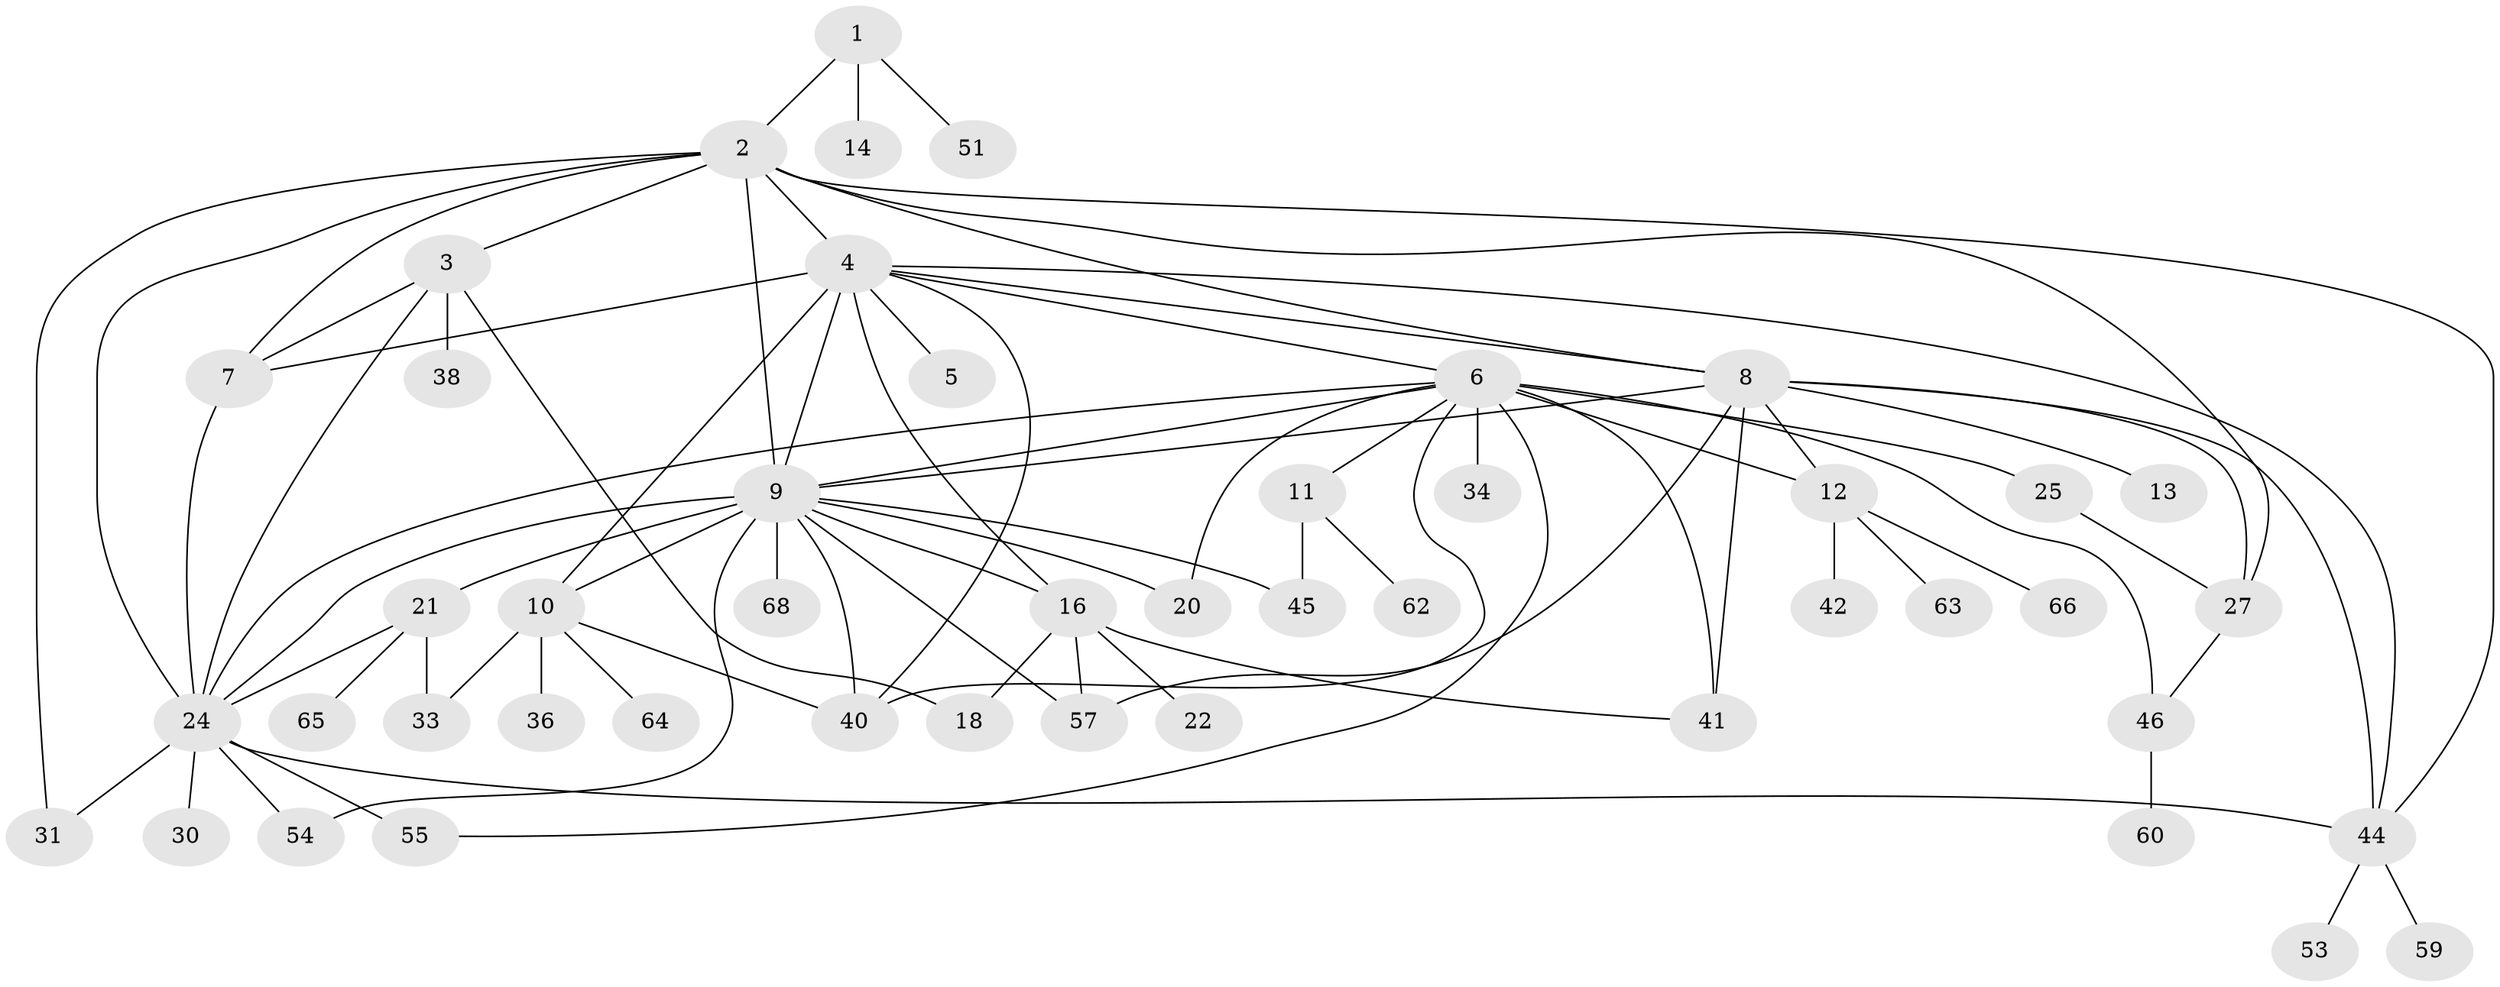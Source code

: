 // Generated by graph-tools (version 1.1) at 2025/51/02/27/25 19:51:56]
// undirected, 47 vertices, 80 edges
graph export_dot {
graph [start="1"]
  node [color=gray90,style=filled];
  1 [super="+43"];
  2 [super="+32"];
  3 [super="+49"];
  4 [super="+35"];
  5;
  6 [super="+61"];
  7 [super="+19"];
  8 [super="+15"];
  9 [super="+39"];
  10 [super="+47"];
  11 [super="+17"];
  12 [super="+28"];
  13;
  14;
  16 [super="+23"];
  18;
  20 [super="+58"];
  21 [super="+26"];
  22;
  24 [super="+29"];
  25;
  27 [super="+37"];
  30;
  31 [super="+52"];
  33;
  34;
  36;
  38;
  40 [super="+48"];
  41;
  42;
  44 [super="+50"];
  45;
  46 [super="+67"];
  51;
  53;
  54 [super="+56"];
  55;
  57;
  59;
  60;
  62;
  63;
  64;
  65;
  66;
  68;
  1 -- 2;
  1 -- 14;
  1 -- 51;
  2 -- 3;
  2 -- 4;
  2 -- 7;
  2 -- 8;
  2 -- 24;
  2 -- 27;
  2 -- 31;
  2 -- 44;
  2 -- 9;
  3 -- 18;
  3 -- 24;
  3 -- 38;
  3 -- 7;
  4 -- 5;
  4 -- 6;
  4 -- 7 [weight=2];
  4 -- 9;
  4 -- 10 [weight=2];
  4 -- 16;
  4 -- 40;
  4 -- 44;
  4 -- 8;
  6 -- 11;
  6 -- 12;
  6 -- 25;
  6 -- 34;
  6 -- 46 [weight=2];
  6 -- 55;
  6 -- 20;
  6 -- 9;
  6 -- 24;
  6 -- 41;
  6 -- 40;
  7 -- 24;
  8 -- 13;
  8 -- 9;
  8 -- 27;
  8 -- 12;
  8 -- 57;
  8 -- 44;
  8 -- 41;
  9 -- 16;
  9 -- 20;
  9 -- 21;
  9 -- 40;
  9 -- 57;
  9 -- 68;
  9 -- 24;
  9 -- 54;
  9 -- 10 [weight=2];
  9 -- 45;
  10 -- 36;
  10 -- 64;
  10 -- 33;
  10 -- 40;
  11 -- 45;
  11 -- 62;
  12 -- 42;
  12 -- 63;
  12 -- 66;
  16 -- 18;
  16 -- 22;
  16 -- 41 [weight=2];
  16 -- 57;
  21 -- 24;
  21 -- 33;
  21 -- 65;
  24 -- 30;
  24 -- 31;
  24 -- 44;
  24 -- 55 [weight=2];
  24 -- 54;
  25 -- 27;
  27 -- 46;
  44 -- 53;
  44 -- 59;
  46 -- 60;
}
